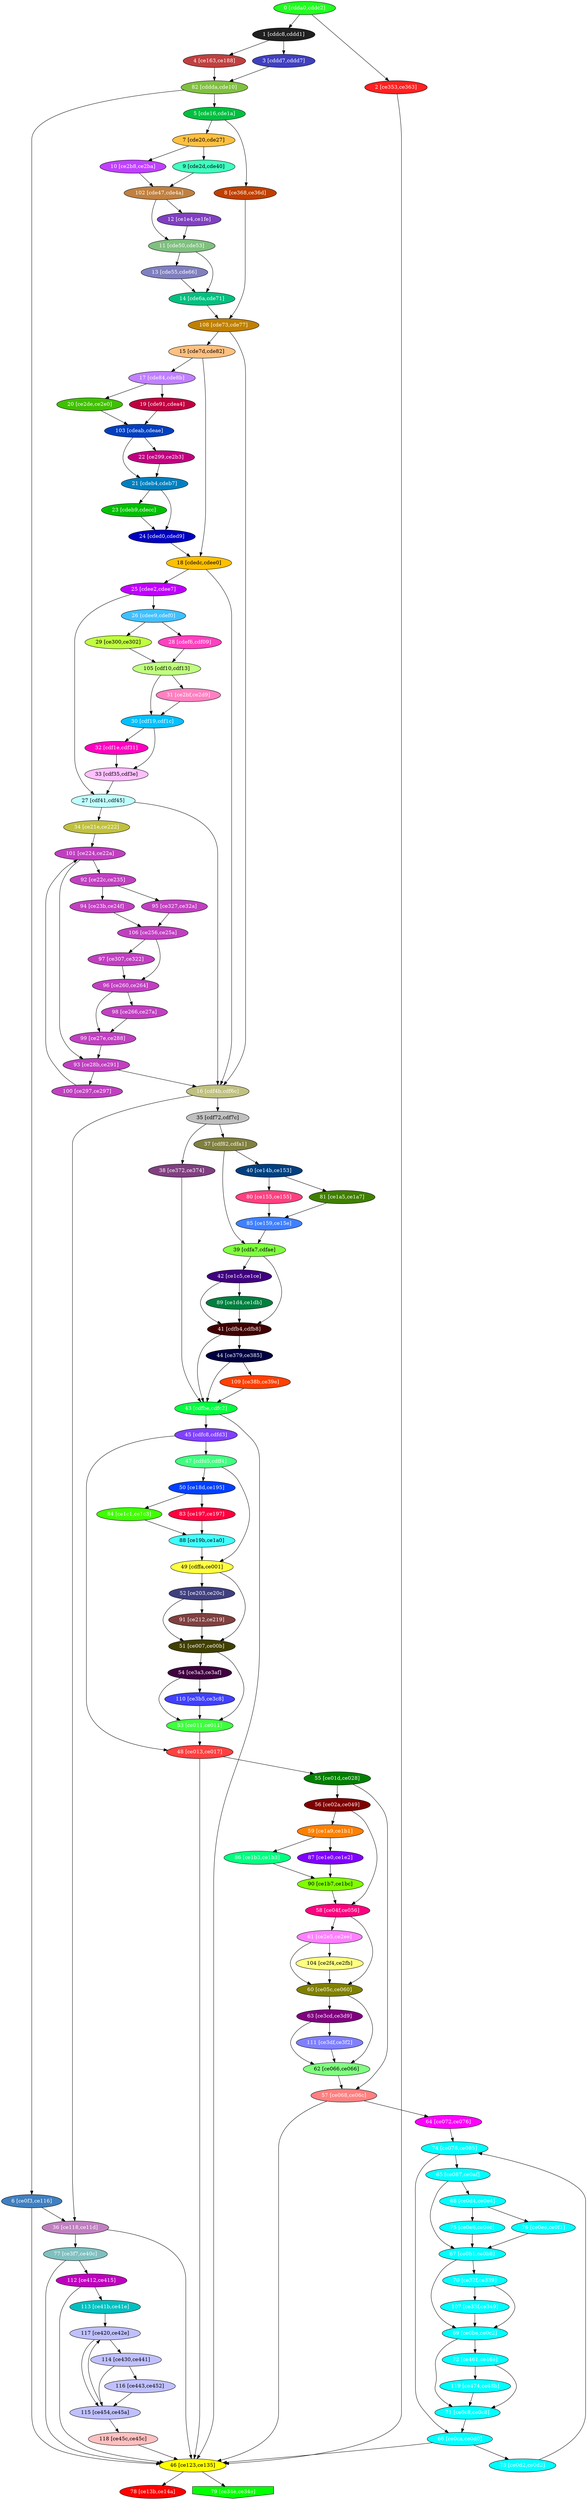 diGraph libnss3{
	libnss3_0  [style=filled fillcolor="#20FF20" fontcolor="#ffffff" shape=oval label="0 [cdda0,cddc2]"]
	libnss3_1  [style=filled fillcolor="#202020" fontcolor="#ffffff" shape=oval label="1 [cddc8,cddd1]"]
	libnss3_2  [style=filled fillcolor="#FF2020" fontcolor="#ffffff" shape=oval label="2 [ce353,ce363]"]
	libnss3_3  [style=filled fillcolor="#4040C0" fontcolor="#ffffff" shape=oval label="3 [cddd7,cddd7]"]
	libnss3_4  [style=filled fillcolor="#C04040" fontcolor="#ffffff" shape=oval label="4 [ce163,ce188]"]
	libnss3_5  [style=filled fillcolor="#00C040" fontcolor="#ffffff" shape=oval label="5 [cde16,cde1a]"]
	libnss3_6  [style=filled fillcolor="#4080C0" fontcolor="#ffffff" shape=oval label="6 [ce0f3,ce116]"]
	libnss3_7  [style=filled fillcolor="#FFC040" fontcolor="#000000" shape=oval label="7 [cde20,cde27]"]
	libnss3_8  [style=filled fillcolor="#C04000" fontcolor="#ffffff" shape=oval label="8 [ce368,ce36d]"]
	libnss3_9  [style=filled fillcolor="#40FFC0" fontcolor="#000000" shape=oval label="9 [cde2d,cde40]"]
	libnss3_a  [style=filled fillcolor="#C040FF" fontcolor="#ffffff" shape=oval label="10 [ce2b8,ce2ba]"]
	libnss3_b  [style=filled fillcolor="#80C080" fontcolor="#ffffff" shape=oval label="11 [cde50,cde53]"]
	libnss3_c  [style=filled fillcolor="#8040C0" fontcolor="#ffffff" shape=oval label="12 [ce1e4,ce1fe]"]
	libnss3_d  [style=filled fillcolor="#8080C0" fontcolor="#ffffff" shape=oval label="13 [cde55,cde66]"]
	libnss3_e  [style=filled fillcolor="#00C080" fontcolor="#ffffff" shape=oval label="14 [cde6a,cde71]"]
	libnss3_f  [style=filled fillcolor="#FFC080" fontcolor="#000000" shape=oval label="15 [cde7d,cde82]"]
	libnss3_10  [style=filled fillcolor="#C0C080" fontcolor="#ffffff" shape=oval label="16 [cdf4b,cdf6c]"]
	libnss3_11  [style=filled fillcolor="#C080FF" fontcolor="#ffffff" shape=oval label="17 [cde84,cde8b]"]
	libnss3_12  [style=filled fillcolor="#FFC000" fontcolor="#000000" shape=oval label="18 [cdedc,cdee0]"]
	libnss3_13  [style=filled fillcolor="#C00040" fontcolor="#ffffff" shape=oval label="19 [cde91,cdea4]"]
	libnss3_14  [style=filled fillcolor="#40C000" fontcolor="#ffffff" shape=oval label="20 [ce2de,ce2e0]"]
	libnss3_15  [style=filled fillcolor="#0080C0" fontcolor="#ffffff" shape=oval label="21 [cdeb4,cdeb7]"]
	libnss3_16  [style=filled fillcolor="#C00080" fontcolor="#ffffff" shape=oval label="22 [ce299,ce2b3]"]
	libnss3_17  [style=filled fillcolor="#00C000" fontcolor="#ffffff" shape=oval label="23 [cdeb9,cdecc]"]
	libnss3_18  [style=filled fillcolor="#0000C0" fontcolor="#ffffff" shape=oval label="24 [cded0,cded9]"]
	libnss3_19  [style=filled fillcolor="#C000FF" fontcolor="#ffffff" shape=oval label="25 [cdee2,cdee7]"]
	libnss3_1a  [style=filled fillcolor="#40C0FF" fontcolor="#ffffff" shape=oval label="26 [cdee9,cdef0]"]
	libnss3_1b  [style=filled fillcolor="#C0FFFF" fontcolor="#000000" shape=oval label="27 [cdf41,cdf45]"]
	libnss3_1c  [style=filled fillcolor="#FF40C0" fontcolor="#ffffff" shape=oval label="28 [cdef6,cdf09]"]
	libnss3_1d  [style=filled fillcolor="#C0FF40" fontcolor="#000000" shape=oval label="29 [ce300,ce302]"]
	libnss3_1e  [style=filled fillcolor="#00C0FF" fontcolor="#ffffff" shape=oval label="30 [cdf19,cdf1c]"]
	libnss3_1f  [style=filled fillcolor="#FF80C0" fontcolor="#ffffff" shape=oval label="31 [ce2bf,ce2d9]"]
	libnss3_20  [style=filled fillcolor="#FF00C0" fontcolor="#ffffff" shape=oval label="32 [cdf1e,cdf31]"]
	libnss3_21  [style=filled fillcolor="#FFC0FF" fontcolor="#000000" shape=oval label="33 [cdf35,cdf3e]"]
	libnss3_22  [style=filled fillcolor="#C0C040" fontcolor="#ffffff" shape=oval label="34 [ce21e,ce222]"]
	libnss3_23  [style=filled fillcolor="#C0C0C0" fontcolor="#000000" shape=oval label="35 [cdf72,cdf7c]"]
	libnss3_24  [style=filled fillcolor="#C080C0" fontcolor="#ffffff" shape=oval label="36 [ce118,ce11d]"]
	libnss3_25  [style=filled fillcolor="#808040" fontcolor="#ffffff" shape=oval label="37 [cdf82,cdfa1]"]
	libnss3_26  [style=filled fillcolor="#804080" fontcolor="#ffffff" shape=oval label="38 [ce372,ce374]"]
	libnss3_27  [style=filled fillcolor="#80FF40" fontcolor="#000000" shape=oval label="39 [cdfa7,cdfae]"]
	libnss3_28  [style=filled fillcolor="#004080" fontcolor="#ffffff" shape=oval label="40 [ce14b,ce153]"]
	libnss3_29  [style=filled fillcolor="#400000" fontcolor="#ffffff" shape=oval label="41 [cdfb4,cdfb8]"]
	libnss3_2a  [style=filled fillcolor="#400080" fontcolor="#ffffff" shape=oval label="42 [ce1c5,ce1ce]"]
	libnss3_2b  [style=filled fillcolor="#00FF40" fontcolor="#ffffff" shape=oval label="43 [cdfbe,cdfc2]"]
	libnss3_2c  [style=filled fillcolor="#000040" fontcolor="#ffffff" shape=oval label="44 [ce379,ce385]"]
	libnss3_2d  [style=filled fillcolor="#8040FF" fontcolor="#ffffff" shape=oval label="45 [cdfc8,cdfd3]"]
	libnss3_2e  [style=filled fillcolor="#FFFF00" fontcolor="#000000" shape=oval label="46 [ce123,ce135]"]
	libnss3_2f  [style=filled fillcolor="#40FF80" fontcolor="#ffffff" shape=oval label="47 [cdfd5,cdff4]"]
	libnss3_30  [style=filled fillcolor="#FF4040" fontcolor="#ffffff" shape=oval label="48 [ce013,ce017]"]
	libnss3_31  [style=filled fillcolor="#FFFF40" fontcolor="#000000" shape=oval label="49 [cdffa,ce001]"]
	libnss3_32  [style=filled fillcolor="#0040FF" fontcolor="#ffffff" shape=oval label="50 [ce18d,ce195]"]
	libnss3_33  [style=filled fillcolor="#404000" fontcolor="#ffffff" shape=oval label="51 [ce007,ce00b]"]
	libnss3_34  [style=filled fillcolor="#404080" fontcolor="#ffffff" shape=oval label="52 [ce203,ce20c]"]
	libnss3_35  [style=filled fillcolor="#40FF40" fontcolor="#ffffff" shape=oval label="53 [ce011,ce011]"]
	libnss3_36  [style=filled fillcolor="#400040" fontcolor="#ffffff" shape=oval label="54 [ce3a3,ce3af]"]
	libnss3_37  [style=filled fillcolor="#008000" fontcolor="#ffffff" shape=oval label="55 [ce01d,ce028]"]
	libnss3_38  [style=filled fillcolor="#800000" fontcolor="#ffffff" shape=oval label="56 [ce02a,ce049]"]
	libnss3_39  [style=filled fillcolor="#FF8080" fontcolor="#ffffff" shape=oval label="57 [ce068,ce06c]"]
	libnss3_3a  [style=filled fillcolor="#FF0080" fontcolor="#ffffff" shape=oval label="58 [ce04f,ce056]"]
	libnss3_3b  [style=filled fillcolor="#FF8000" fontcolor="#ffffff" shape=oval label="59 [ce1a9,ce1b1]"]
	libnss3_3c  [style=filled fillcolor="#808000" fontcolor="#ffffff" shape=oval label="60 [ce05c,ce060]"]
	libnss3_3d  [style=filled fillcolor="#FF80FF" fontcolor="#ffffff" shape=oval label="61 [ce2e5,ce2ee]"]
	libnss3_3e  [style=filled fillcolor="#80FF80" fontcolor="#000000" shape=oval label="62 [ce066,ce066]"]
	libnss3_3f  [style=filled fillcolor="#800080" fontcolor="#ffffff" shape=oval label="63 [ce3cd,ce3d9]"]
	libnss3_40  [style=filled fillcolor="#FF00FF" fontcolor="#ffffff" shape=oval label="64 [ce072,ce076]"]
	libnss3_41  [style=filled fillcolor="#00FFFF" fontcolor="#ffffff" shape=oval label="65 [ce087,ce0af]"]
	libnss3_42  [style=filled fillcolor="#00FFFF" fontcolor="#ffffff" shape=oval label="66 [ce0ca,ce0d0]"]
	libnss3_43  [style=filled fillcolor="#00FFFF" fontcolor="#ffffff" shape=oval label="67 [ce0b1,ce0b8]"]
	libnss3_44  [style=filled fillcolor="#00FFFF" fontcolor="#ffffff" shape=oval label="68 [ce0d4,ce0e4]"]
	libnss3_45  [style=filled fillcolor="#00FFFF" fontcolor="#ffffff" shape=oval label="69 [ce0be,ce0c2]"]
	libnss3_46  [style=filled fillcolor="#00FFFF" fontcolor="#ffffff" shape=oval label="70 [ce32f,ce339]"]
	libnss3_47  [style=filled fillcolor="#00FFFF" fontcolor="#ffffff" shape=oval label="71 [ce0c8,ce0c8]"]
	libnss3_48  [style=filled fillcolor="#00FFFF" fontcolor="#ffffff" shape=oval label="72 [ce461,ce46e]"]
	libnss3_49  [style=filled fillcolor="#00FFFF" fontcolor="#ffffff" shape=oval label="73 [ce0d2,ce0d2]"]
	libnss3_4a  [style=filled fillcolor="#00FFFF" fontcolor="#ffffff" shape=oval label="74 [ce078,ce085]"]
	libnss3_4b  [style=filled fillcolor="#00FFFF" fontcolor="#ffffff" shape=oval label="75 [ce0e6,ce0ec]"]
	libnss3_4c  [style=filled fillcolor="#00FFFF" fontcolor="#ffffff" shape=oval label="76 [ce0ee,ce0f1]"]
	libnss3_4d  [style=filled fillcolor="#80C0C0" fontcolor="#ffffff" shape=oval label="77 [ce3f7,ce40c]"]
	libnss3_4e  [style=filled fillcolor="#FF0000" fontcolor="#ffffff" shape=oval label="78 [ce13b,ce14a]"]
	libnss3_4f  [style=filled fillcolor="#00FF00" fontcolor="#ffffff" shape=invhouse label="79 [ce34e,ce34e]"]
	libnss3_50  [style=filled fillcolor="#FF4080" fontcolor="#ffffff" shape=oval label="80 [ce155,ce155]"]
	libnss3_51  [style=filled fillcolor="#408000" fontcolor="#ffffff" shape=oval label="81 [ce1a5,ce1a7]"]
	libnss3_52  [style=filled fillcolor="#80C040" fontcolor="#ffffff" shape=oval label="82 [cddda,cde10]"]
	libnss3_53  [style=filled fillcolor="#FF0040" fontcolor="#ffffff" shape=oval label="83 [ce197,ce197]"]
	libnss3_54  [style=filled fillcolor="#40FF00" fontcolor="#ffffff" shape=oval label="84 [ce1c1,ce1c3]"]
	libnss3_55  [style=filled fillcolor="#4080FF" fontcolor="#ffffff" shape=oval label="85 [ce159,ce15e]"]
	libnss3_56  [style=filled fillcolor="#00FF80" fontcolor="#ffffff" shape=oval label="86 [ce1b3,ce1b3]"]
	libnss3_57  [style=filled fillcolor="#8000FF" fontcolor="#ffffff" shape=oval label="87 [ce1e0,ce1e2]"]
	libnss3_58  [style=filled fillcolor="#40FFFF" fontcolor="#000000" shape=oval label="88 [ce19b,ce1a0]"]
	libnss3_59  [style=filled fillcolor="#008040" fontcolor="#ffffff" shape=oval label="89 [ce1d4,ce1db]"]
	libnss3_5a  [style=filled fillcolor="#80FF00" fontcolor="#000000" shape=oval label="90 [ce1b7,ce1bc]"]
	libnss3_5b  [style=filled fillcolor="#804040" fontcolor="#ffffff" shape=oval label="91 [ce212,ce219]"]
	libnss3_5c  [style=filled fillcolor="#C040C0" fontcolor="#ffffff" shape=oval label="92 [ce22c,ce235]"]
	libnss3_5d  [style=filled fillcolor="#C040C0" fontcolor="#ffffff" shape=oval label="93 [ce28b,ce291]"]
	libnss3_5e  [style=filled fillcolor="#C040C0" fontcolor="#ffffff" shape=oval label="94 [ce23b,ce24f]"]
	libnss3_5f  [style=filled fillcolor="#C040C0" fontcolor="#ffffff" shape=oval label="95 [ce327,ce32a]"]
	libnss3_60  [style=filled fillcolor="#C040C0" fontcolor="#ffffff" shape=oval label="96 [ce260,ce264]"]
	libnss3_61  [style=filled fillcolor="#C040C0" fontcolor="#ffffff" shape=oval label="97 [ce307,ce322]"]
	libnss3_62  [style=filled fillcolor="#C040C0" fontcolor="#ffffff" shape=oval label="98 [ce266,ce27a]"]
	libnss3_63  [style=filled fillcolor="#C040C0" fontcolor="#ffffff" shape=oval label="99 [ce27e,ce288]"]
	libnss3_64  [style=filled fillcolor="#C040C0" fontcolor="#ffffff" shape=oval label="100 [ce297,ce297]"]
	libnss3_65  [style=filled fillcolor="#C040C0" fontcolor="#ffffff" shape=oval label="101 [ce224,ce22a]"]
	libnss3_66  [style=filled fillcolor="#C08040" fontcolor="#ffffff" shape=oval label="102 [cde47,cde4a]"]
	libnss3_67  [style=filled fillcolor="#0040C0" fontcolor="#ffffff" shape=oval label="103 [cdeab,cdeae]"]
	libnss3_68  [style=filled fillcolor="#FFFF80" fontcolor="#000000" shape=oval label="104 [ce2f4,ce2fb]"]
	libnss3_69  [style=filled fillcolor="#C0FF80" fontcolor="#000000" shape=oval label="105 [cdf10,cdf13]"]
	libnss3_6a  [style=filled fillcolor="#C040C0" fontcolor="#ffffff" shape=oval label="106 [ce256,ce25a]"]
	libnss3_6b  [style=filled fillcolor="#00FFFF" fontcolor="#ffffff" shape=oval label="107 [ce33f,ce349]"]
	libnss3_6c  [style=filled fillcolor="#C08000" fontcolor="#ffffff" shape=oval label="108 [cde73,cde77]"]
	libnss3_6d  [style=filled fillcolor="#FF4000" fontcolor="#ffffff" shape=oval label="109 [ce38b,ce39e]"]
	libnss3_6e  [style=filled fillcolor="#4040FF" fontcolor="#ffffff" shape=oval label="110 [ce3b5,ce3c8]"]
	libnss3_6f  [style=filled fillcolor="#8080FF" fontcolor="#ffffff" shape=oval label="111 [ce3df,ce3f2]"]
	libnss3_70  [style=filled fillcolor="#C000C0" fontcolor="#ffffff" shape=oval label="112 [ce412,ce415]"]
	libnss3_71  [style=filled fillcolor="#00C0C0" fontcolor="#ffffff" shape=oval label="113 [ce41b,ce41e]"]
	libnss3_72  [style=filled fillcolor="#C0C0FF" fontcolor="#000000" shape=oval label="114 [ce430,ce441]"]
	libnss3_73  [style=filled fillcolor="#C0C0FF" fontcolor="#000000" shape=oval label="115 [ce454,ce45a]"]
	libnss3_74  [style=filled fillcolor="#C0C0FF" fontcolor="#000000" shape=oval label="116 [ce443,ce452]"]
	libnss3_75  [style=filled fillcolor="#C0C0FF" fontcolor="#000000" shape=oval label="117 [ce420,ce42e]"]
	libnss3_76  [style=filled fillcolor="#FFC0C0" fontcolor="#000000" shape=oval label="118 [ce45c,ce45c]"]
	libnss3_77  [style=filled fillcolor="#00FFFF" fontcolor="#ffffff" shape=oval label="119 [ce474,ce48b]"]

	libnss3_0 -> libnss3_1
	libnss3_0 -> libnss3_2
	libnss3_1 -> libnss3_3
	libnss3_1 -> libnss3_4
	libnss3_2 -> libnss3_2e
	libnss3_3 -> libnss3_52
	libnss3_4 -> libnss3_52
	libnss3_5 -> libnss3_7
	libnss3_5 -> libnss3_8
	libnss3_6 -> libnss3_24
	libnss3_6 -> libnss3_2e
	libnss3_7 -> libnss3_9
	libnss3_7 -> libnss3_a
	libnss3_8 -> libnss3_6c
	libnss3_9 -> libnss3_66
	libnss3_a -> libnss3_66
	libnss3_b -> libnss3_d
	libnss3_b -> libnss3_e
	libnss3_c -> libnss3_b
	libnss3_d -> libnss3_e
	libnss3_e -> libnss3_6c
	libnss3_f -> libnss3_11
	libnss3_f -> libnss3_12
	libnss3_10 -> libnss3_23
	libnss3_10 -> libnss3_24
	libnss3_11 -> libnss3_13
	libnss3_11 -> libnss3_14
	libnss3_12 -> libnss3_10
	libnss3_12 -> libnss3_19
	libnss3_13 -> libnss3_67
	libnss3_14 -> libnss3_67
	libnss3_15 -> libnss3_17
	libnss3_15 -> libnss3_18
	libnss3_16 -> libnss3_15
	libnss3_17 -> libnss3_18
	libnss3_18 -> libnss3_12
	libnss3_19 -> libnss3_1a
	libnss3_19 -> libnss3_1b
	libnss3_1a -> libnss3_1c
	libnss3_1a -> libnss3_1d
	libnss3_1b -> libnss3_10
	libnss3_1b -> libnss3_22
	libnss3_1c -> libnss3_69
	libnss3_1d -> libnss3_69
	libnss3_1e -> libnss3_20
	libnss3_1e -> libnss3_21
	libnss3_1f -> libnss3_1e
	libnss3_20 -> libnss3_21
	libnss3_21 -> libnss3_1b
	libnss3_22 -> libnss3_65
	libnss3_23 -> libnss3_25
	libnss3_23 -> libnss3_26
	libnss3_24 -> libnss3_2e
	libnss3_24 -> libnss3_4d
	libnss3_25 -> libnss3_27
	libnss3_25 -> libnss3_28
	libnss3_26 -> libnss3_2b
	libnss3_27 -> libnss3_29
	libnss3_27 -> libnss3_2a
	libnss3_28 -> libnss3_50
	libnss3_28 -> libnss3_51
	libnss3_29 -> libnss3_2b
	libnss3_29 -> libnss3_2c
	libnss3_2a -> libnss3_29
	libnss3_2a -> libnss3_59
	libnss3_2b -> libnss3_2d
	libnss3_2b -> libnss3_2e
	libnss3_2c -> libnss3_2b
	libnss3_2c -> libnss3_6d
	libnss3_2d -> libnss3_2f
	libnss3_2d -> libnss3_30
	libnss3_2e -> libnss3_4e
	libnss3_2e -> libnss3_4f
	libnss3_2f -> libnss3_31
	libnss3_2f -> libnss3_32
	libnss3_30 -> libnss3_2e
	libnss3_30 -> libnss3_37
	libnss3_31 -> libnss3_33
	libnss3_31 -> libnss3_34
	libnss3_32 -> libnss3_53
	libnss3_32 -> libnss3_54
	libnss3_33 -> libnss3_35
	libnss3_33 -> libnss3_36
	libnss3_34 -> libnss3_33
	libnss3_34 -> libnss3_5b
	libnss3_35 -> libnss3_30
	libnss3_36 -> libnss3_35
	libnss3_36 -> libnss3_6e
	libnss3_37 -> libnss3_38
	libnss3_37 -> libnss3_39
	libnss3_38 -> libnss3_3a
	libnss3_38 -> libnss3_3b
	libnss3_39 -> libnss3_2e
	libnss3_39 -> libnss3_40
	libnss3_3a -> libnss3_3c
	libnss3_3a -> libnss3_3d
	libnss3_3b -> libnss3_56
	libnss3_3b -> libnss3_57
	libnss3_3c -> libnss3_3e
	libnss3_3c -> libnss3_3f
	libnss3_3d -> libnss3_3c
	libnss3_3d -> libnss3_68
	libnss3_3e -> libnss3_39
	libnss3_3f -> libnss3_3e
	libnss3_3f -> libnss3_6f
	libnss3_40 -> libnss3_4a
	libnss3_41 -> libnss3_43
	libnss3_41 -> libnss3_44
	libnss3_42 -> libnss3_2e
	libnss3_42 -> libnss3_49
	libnss3_43 -> libnss3_45
	libnss3_43 -> libnss3_46
	libnss3_44 -> libnss3_4b
	libnss3_44 -> libnss3_4c
	libnss3_45 -> libnss3_47
	libnss3_45 -> libnss3_48
	libnss3_46 -> libnss3_45
	libnss3_46 -> libnss3_6b
	libnss3_47 -> libnss3_42
	libnss3_48 -> libnss3_47
	libnss3_48 -> libnss3_77
	libnss3_49 -> libnss3_4a
	libnss3_4a -> libnss3_41
	libnss3_4a -> libnss3_42
	libnss3_4b -> libnss3_43
	libnss3_4c -> libnss3_43
	libnss3_4d -> libnss3_2e
	libnss3_4d -> libnss3_70
	libnss3_50 -> libnss3_55
	libnss3_51 -> libnss3_55
	libnss3_52 -> libnss3_5
	libnss3_52 -> libnss3_6
	libnss3_53 -> libnss3_58
	libnss3_54 -> libnss3_58
	libnss3_55 -> libnss3_27
	libnss3_56 -> libnss3_5a
	libnss3_57 -> libnss3_5a
	libnss3_58 -> libnss3_31
	libnss3_59 -> libnss3_29
	libnss3_5a -> libnss3_3a
	libnss3_5b -> libnss3_33
	libnss3_5c -> libnss3_5e
	libnss3_5c -> libnss3_5f
	libnss3_5d -> libnss3_10
	libnss3_5d -> libnss3_64
	libnss3_5e -> libnss3_6a
	libnss3_5f -> libnss3_6a
	libnss3_60 -> libnss3_62
	libnss3_60 -> libnss3_63
	libnss3_61 -> libnss3_60
	libnss3_62 -> libnss3_63
	libnss3_63 -> libnss3_5d
	libnss3_64 -> libnss3_65
	libnss3_65 -> libnss3_5c
	libnss3_65 -> libnss3_5d
	libnss3_66 -> libnss3_b
	libnss3_66 -> libnss3_c
	libnss3_67 -> libnss3_15
	libnss3_67 -> libnss3_16
	libnss3_68 -> libnss3_3c
	libnss3_69 -> libnss3_1e
	libnss3_69 -> libnss3_1f
	libnss3_6a -> libnss3_60
	libnss3_6a -> libnss3_61
	libnss3_6b -> libnss3_45
	libnss3_6c -> libnss3_f
	libnss3_6c -> libnss3_10
	libnss3_6d -> libnss3_2b
	libnss3_6e -> libnss3_35
	libnss3_6f -> libnss3_3e
	libnss3_70 -> libnss3_2e
	libnss3_70 -> libnss3_71
	libnss3_71 -> libnss3_75
	libnss3_72 -> libnss3_73
	libnss3_72 -> libnss3_74
	libnss3_73 -> libnss3_75
	libnss3_73 -> libnss3_76
	libnss3_74 -> libnss3_73
	libnss3_75 -> libnss3_72
	libnss3_75 -> libnss3_73
	libnss3_76 -> libnss3_2e
	libnss3_77 -> libnss3_47
}